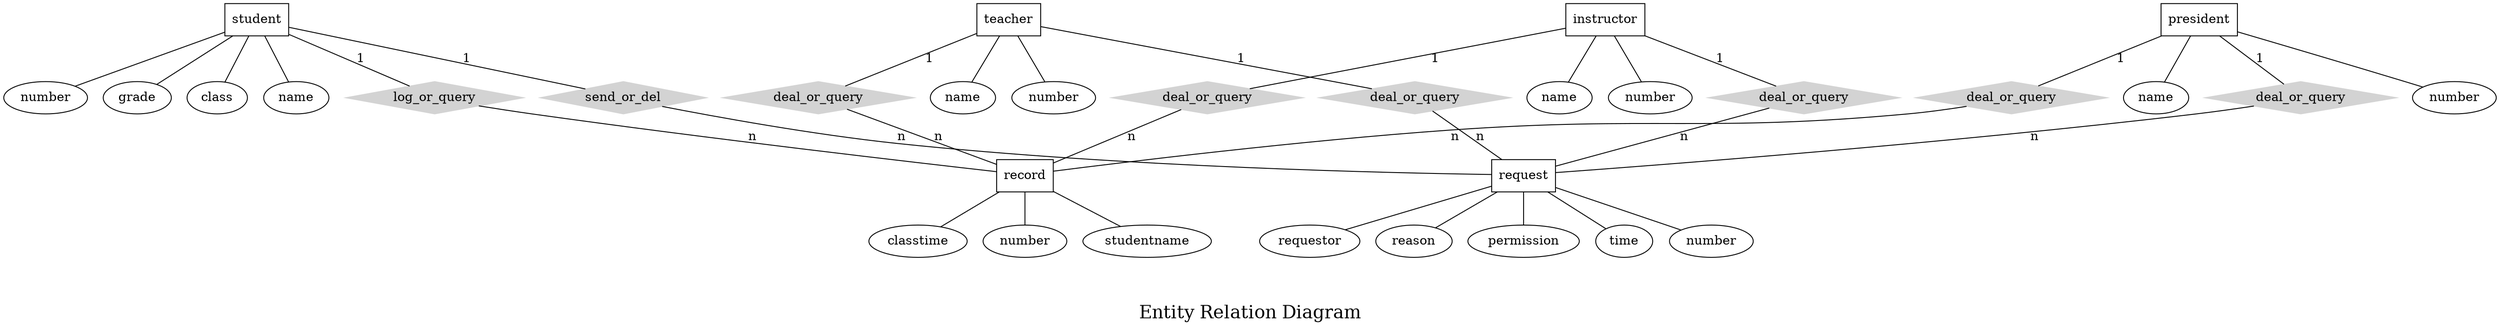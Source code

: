 graph ER {
	node [shape=box]; 
		student;
		teacher;
		instructor;
		president;
		request;
		record;

	node [shape=ellipse]; 
		{
			node [label="name"] name_student; name_teacher; name_instructor;name_president;
		};
		{
			node [label="number"] number_request; number_record; number_student; number_teacher; number_instructor;number_president;
		};
		grade; class;
		requestor; reason; permission; time;
		studentname; classtime;

	node [shape=diamond,style=filled,color=lightgrey];
		send_or_del;
		log_or_query;
		{
			node [label="deal_or_query"] deal_or_query0; deal_or_query1; deal_or_query2; deal_or_query3; deal_or_query4; deal_or_query5;
		};

	student -- send_or_del [label="1"];
	student -- log_or_query [label="1"];

	teacher -- deal_or_query0 [label="1"];
	teacher -- deal_or_query3 [label="1"];
	
	instructor -- deal_or_query1 [label="1"];
	instructor -- deal_or_query4 [label="1"];
	
	president -- deal_or_query2 [label="1"];
	president -- deal_or_query5 [label="1"];

	send_or_del -- request [label="n"];
	deal_or_query0 -- request [label="n"];
	deal_or_query1 -- request [label="n"];
	deal_or_query2 -- request [label="n"];

	log_or_query -- record [label="n"];
	deal_or_query3 -- record [label="n"];
	deal_or_query4 -- record [label="n"];
	deal_or_query5 -- record [label="n"];

	student -- name_student;
	student -- number_student;
	student -- grade;
	student -- class;

	teacher -- name_teacher;
	teacher -- number_teacher;

	instructor -- name_instructor;
	instructor -- number_instructor;

	president -- name_president;
	president -- number_president;

	request -- number_request;
	request -- requestor;
	request -- reason;
	request -- permission;
	request -- time;

	record -- number_record;
	record -- studentname;
	record -- classtime;

	label = "\n\nEntity Relation Diagram";
	fontsize=20;
}